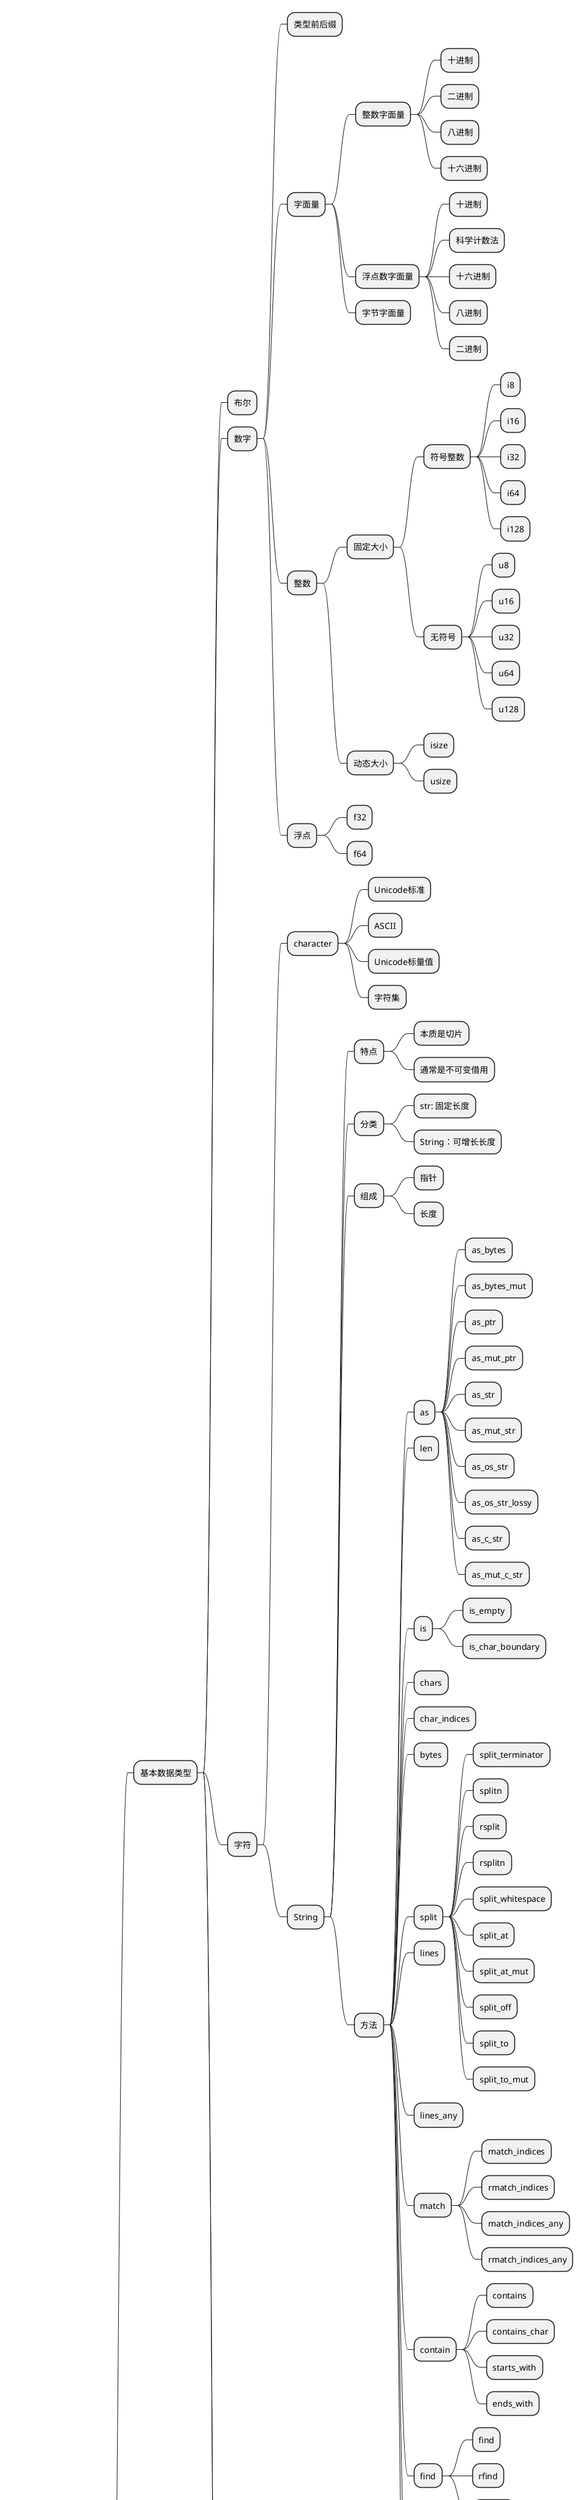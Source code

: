 @startmindmap
* 数据结构（数据类型）
** 基本数据类型
*** 布尔
*** 数字
**** 类型前后缀
**** 字面量
***** 整数字面量
****** 十进制
****** 二进制
****** 八进制
****** 十六进制
***** 浮点数字面量
****** 十进制
****** 科学计数法
****** 十六进制
****** 八进制
****** 二进制
***** 字节字面量
**** 整数
***** 固定大小
****** 符号整数
******* i8
******* i16
******* i32
******* i64
******* i128
****** 无符号
******* u8
******* u16
******* u32
******* u64
******* u128
***** 动态大小
****** isize
****** usize
**** 浮点
***** f32
***** f64
*** 字符
**** character
***** Unicode标准
***** ASCII
***** Unicode标量值
***** 字符集
**** String
***** 特点
****** 本质是切片
****** 通常是不可变借用
***** 分类
****** str: 固定长度
****** String：可增长长度
***** 组成
****** 指针
****** 长度
***** 方法
****** as
******* as_bytes
******* as_bytes_mut
******* as_ptr
******* as_mut_ptr
******* as_str
******* as_mut_str
******* as_os_str
******* as_os_str_lossy
******* as_c_str
******* as_mut_c_str
****** len
****** is
******* is_empty
******* is_char_boundary
****** chars
****** char_indices
****** bytes
****** split
******* split_terminator
******* splitn
******* rsplit
******* rsplitn
******* split_whitespace
******* split_at
******* split_at_mut
******* split_off
******* split_to
******* split_to_mut
****** lines
****** lines_any
****** match
******* match_indices
******* rmatch_indices
******* match_indices_any
******* rmatch_indices_any
****** contain
******* contains
******* contains_char
******* starts_with
******* ends_with
****** find
******* find
******* rfind
******* find_str
****** slice
******* slice
******* slice_mut
******* slice_unchecked
******* slice_unchecked_mut
****** get
******* get
******* get_mut
******* get_unchecked
******* get_unchecked_mut
*** 指针
**** 指针、引用、借用
**** 分类
***** 引用（非空指针）
***** 裸指针(原生指针)
***** 函数指针
***** 智能指针
****** Reference(&T or &mut T)
****** Box<T>
****** LocalBox<T>
****** Rc<T>
****** Arc<T>
****** Cell<T>
****** RefCell<T>
****** Mutex<T>
****** RwLock<T>
****** Atomic<T>
****** Pin<T>
****** ManuallyDrop<T>
****** NonNull<T>
****** PhantomData<T>
****** UnsafeCell<T>
****** Unique<T>
****** Weak<T>
*** never
** 集合容器
*** 线性序列
**** 数组
**** 切片
***** 本质上是一个指针
***** 是对数组的引用
**** 向量
**** 链表
***** 单向链表
***** 双向链表
**** 队列
***** VecDeque
***** PriorityQueue
***** ArrayQueue
***** LinkedList
***** CircularBuffer
*** 映射表
**** 哈希表
***** HashMap
**** 树
***** B-tree
***** 红黑树
***** AVL树
***** Treap
***** Splay树
***** 伸展树
**** 前缀树
**** Trie树
*** 集合
**** HashSet
**** BTreeSet
*** 堆
**** BinaryHeap
**** FibonacciHeap
**** PairingHeap
** 复合数据类型
*** 元组
**** Tuple
**** NamedTuple
*** 结构体
**** Struct
**** Enum
**** Union
**** Attribute
**** Marker
**** TupleStruct
**** Unit
**** UnitStruct
**** Field
**** Visibility
*** 枚举
**** Enum
***** Option<T>
****** Some(T)
****** None
****** map
****** and_then
****** unwrap
****** expect
****** ...
***** Result<T, E>
****** Ok(T)
****** Err(E)
****** ?运算符
***** Panic
***** Abort
*** 联合体
** 分层错误处理(基于枚举体)
*** Option<T>
**** Some(T)
**** None
**** map
**** and_then
**** unwrap
**** expect
**** ...
*** Result<T, E>
**** Ok(T)
**** Err(E)
**** ?运算符
*** Panic
**** catch_wind
**** set_hook
*** Abort
@endmindmap
